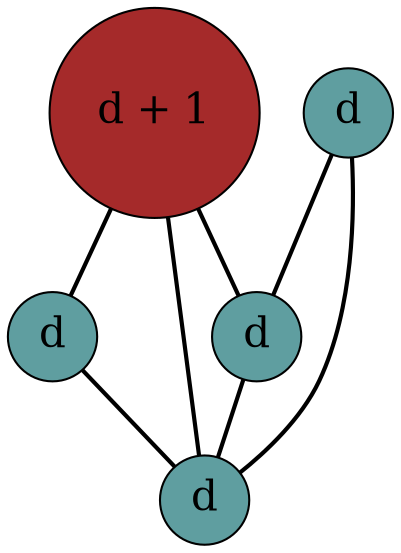graph G {
overlap = false;
splines=true;
sep=0.3;
node[fontsize=20, style=bold, color=black; shape=circle, penwidth=1];
edge[style=bold, color=black, penwidth=2];
0 [label = "d + 1", style = filled, fillcolor = "brown"];
1 [label = "d", style = filled, fillcolor = "cadetblue"];
2 [label = "d", style = filled, fillcolor = "cadetblue"];
3 [label = "d", style = filled, fillcolor = "cadetblue"];
4 [label = "d", style = filled, fillcolor = "cadetblue"];
0 -- 2
0 -- 3
0 -- 4
1 -- 3
1 -- 4
2 -- 4
3 -- 4
}
